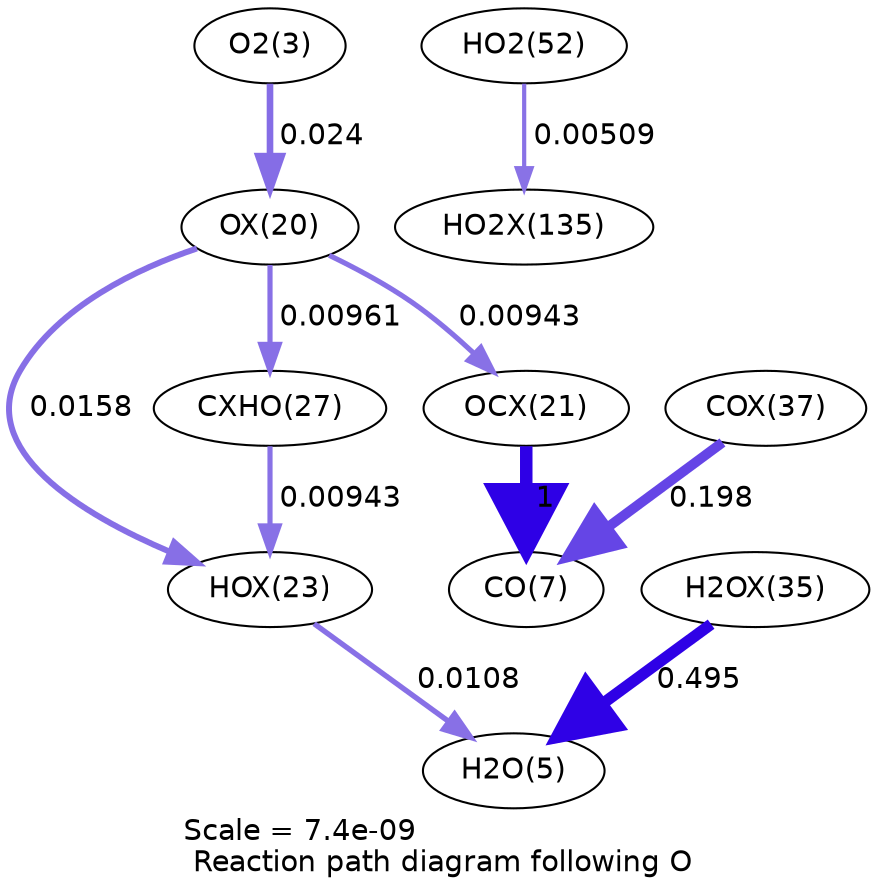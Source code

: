 digraph reaction_paths {
center=1;
s5 -> s24[fontname="Helvetica", penwidth=3.18, arrowsize=1.59, color="0.7, 0.524, 0.9"
, label=" 0.024"];
s24 -> s27[fontname="Helvetica", penwidth=2.87, arrowsize=1.43, color="0.7, 0.516, 0.9"
, label=" 0.0158"];
s24 -> s30[fontname="Helvetica", penwidth=2.49, arrowsize=1.25, color="0.7, 0.51, 0.9"
, label=" 0.00961"];
s24 -> s25[fontname="Helvetica", penwidth=2.48, arrowsize=1.24, color="0.7, 0.509, 0.9"
, label=" 0.00943"];
s27 -> s7[fontname="Helvetica", penwidth=2.58, arrowsize=1.29, color="0.7, 0.511, 0.9"
, label=" 0.0108"];
s30 -> s27[fontname="Helvetica", penwidth=2.48, arrowsize=1.24, color="0.7, 0.509, 0.9"
, label=" 0.00943"];
s33 -> s7[fontname="Helvetica", penwidth=5.47, arrowsize=2.73, color="0.7, 0.995, 0.9"
, label=" 0.495"];
s25 -> s9[fontname="Helvetica", penwidth=6, arrowsize=3, color="0.7, 1.5, 0.9"
, label=" 1"];
s35 -> s9[fontname="Helvetica", penwidth=4.78, arrowsize=2.39, color="0.7, 0.698, 0.9"
, label=" 0.198"];
s21 -> s41[fontname="Helvetica", penwidth=2.01, arrowsize=1.01, color="0.7, 0.505, 0.9"
, label=" 0.00509"];
s5 [ fontname="Helvetica", label="O2(3)"];
s7 [ fontname="Helvetica", label="H2O(5)"];
s9 [ fontname="Helvetica", label="CO(7)"];
s21 [ fontname="Helvetica", label="HO2(52)"];
s24 [ fontname="Helvetica", label="OX(20)"];
s25 [ fontname="Helvetica", label="OCX(21)"];
s27 [ fontname="Helvetica", label="HOX(23)"];
s30 [ fontname="Helvetica", label="CXHO(27)"];
s33 [ fontname="Helvetica", label="H2OX(35)"];
s35 [ fontname="Helvetica", label="COX(37)"];
s41 [ fontname="Helvetica", label="HO2X(135)"];
 label = "Scale = 7.4e-09\l Reaction path diagram following O";
 fontname = "Helvetica";
}
